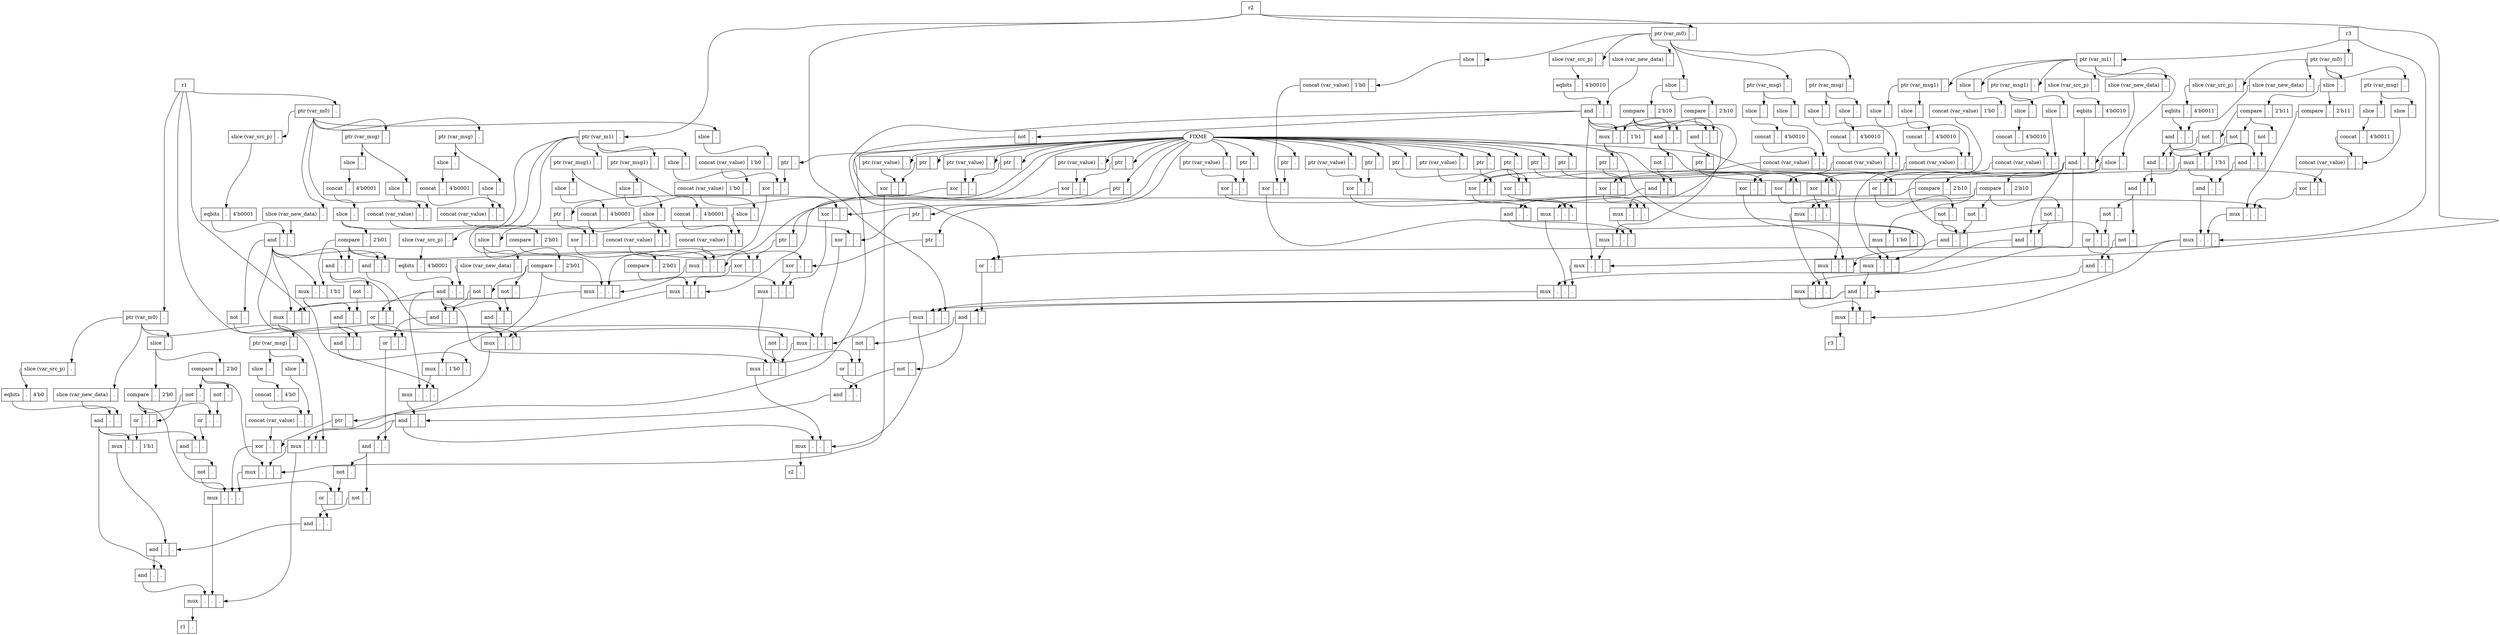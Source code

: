 digraph NoC {
N1 [label="<hd> r1", shape="record"]
N1:hd -> N311:f0
N311 [label="<hd> ptr (var_m0)|<f0> .", shape="record"]
N311:hd -> N342:f0
N342 [label="<hd> slice (var_src_p)|<f0> .", shape="record"]
N342:hd -> N343:f0
N343 [label="<hd> eqbits|<f0> .|<f1> 4'b0", shape="record"]
N343:hd -> N345:f0
N311:hd -> N338:f0
N338 [label="<hd> slice (var_new_data)|<f0> .", shape="record"]
N338:hd -> N345:f1
N345 [label="<hd> and|<f0> .|<f1> .", shape="record"]
N345:hd -> N384:f0
N311:hd -> N313:f0
N313 [label="<hd> slice|<f0> .", shape="record"]
N313:hd -> N333:f0
N333 [label="<hd> compare|<f0> .|<f1> 2'b0", shape="record"]
N333:hd -> N379:f0
N313:hd -> N316:f0
N316 [label="<hd> compare|<f0> .|<f1> 2'b0", shape="record"]
N316:hd -> N377:f0
N377 [label="<hd> not|<f0> .", shape="record"]
N377:hd -> N379:f1
N379 [label="<hd> or|<f0> .|<f1> .", shape="record"]
N379:hd -> N384:f1
N384 [label="<hd> mux|<f0> .|<f1> .|<f2> 1'b1", shape="record"]
N384:hd -> N387:f0
N66 [label="<hd> r2", shape="record"]
N66:hd -> N75:f0
N75 [label="<hd> ptr (var_m1)|<f0> .", shape="record"]
N75:hd -> N106:f0
N106 [label="<hd> slice (var_src_p)|<f0> .", shape="record"]
N106:hd -> N107:f0
N107 [label="<hd> eqbits|<f0> .|<f1> 4'b0001", shape="record"]
N107:hd -> N109:f0
N75:hd -> N102:f0
N102 [label="<hd> slice (var_new_data)|<f0> .", shape="record"]
N102:hd -> N109:f1
N109 [label="<hd> and|<f0> .|<f1> .", shape="record"]
N109:hd -> N296:f0
N75:hd -> N89:f0
N89 [label="<hd> slice|<f0> .", shape="record"]
N89:hd -> N98:f0
N98 [label="<hd> compare|<f0> .|<f1> 2'b01", shape="record"]
N98:hd -> N292:f0
N1:hd -> N19:f0
N19 [label="<hd> ptr (var_m0)|<f0> .", shape="record"]
N19:hd -> N58:f0
N58 [label="<hd> slice (var_src_p)|<f0> .", shape="record"]
N58:hd -> N59:f0
N59 [label="<hd> eqbits|<f0> .|<f1> 4'b0001", shape="record"]
N59:hd -> N61:f0
N19:hd -> N54:f0
N54 [label="<hd> slice (var_new_data)|<f0> .", shape="record"]
N54:hd -> N61:f1
N61 [label="<hd> and|<f0> .|<f1> .", shape="record"]
N61:hd -> N274:f0
N19:hd -> N32:f0
N32 [label="<hd> slice|<f0> .", shape="record"]
N32:hd -> N49:f0
N49 [label="<hd> compare|<f0> .|<f1> 2'b01", shape="record"]
N49:hd -> N274:f1
N274 [label="<hd> mux|<f0> .|<f1> .|<f2> 1'b1", shape="record"]
N274:hd -> N285:f0
N61:hd -> N256:f0
N49:hd -> N256:f1
N256 [label="<hd> and|<f0> .|<f1> .", shape="record"]
N256:hd -> N283:f0
N283 [label="<hd> not|<f0> .", shape="record"]
N283:hd -> N285:f1
N285 [label="<hd> and|<f0> .|<f1> .", shape="record"]
N285:hd -> N288:f0
N61:hd -> N279:f0
N279 [label="<hd> not|<f0> .", shape="record"]
N279:hd -> N288:f1
N288 [label="<hd> and|<f0> .|<f1> .", shape="record"]
N288:hd -> N292:f2
N292 [label="<hd> mux|<f0> .|<f1> 1'b0|<f2> .", shape="record"]
N292:hd -> N296:f1
N274:hd -> N296:f2
N296 [label="<hd> mux|<f0> .|<f1> .|<f2> .", shape="record"]
N296:hd -> N300:f0
N128 [label="<hd> r3", shape="record"]
N128:hd -> N131:f0
N131 [label="<hd> ptr (var_m1)|<f0> .", shape="record"]
N131:hd -> N146:f0
N146 [label="<hd> slice (var_src_p)|<f0> .", shape="record"]
N146:hd -> N147:f0
N147 [label="<hd> eqbits|<f0> .|<f1> 4'b0010", shape="record"]
N147:hd -> N149:f0
N131:hd -> N140:f0
N140 [label="<hd> slice (var_new_data)|<f0> .", shape="record"]
N140:hd -> N149:f1
N149 [label="<hd> and|<f0> .|<f1> .", shape="record"]
N149:hd -> N242:f0
N131:hd -> N133:f0
N133 [label="<hd> slice|<f0> .", shape="record"]
N133:hd -> N136:f0
N136 [label="<hd> compare|<f0> .|<f1> 2'b10", shape="record"]
N136:hd -> N239:f0
N66:hd -> N113:f0
N113 [label="<hd> ptr (var_m0)|<f0> .", shape="record"]
N113:hd -> N121:f0
N121 [label="<hd> slice (var_src_p)|<f0> .", shape="record"]
N121:hd -> N122:f0
N122 [label="<hd> eqbits|<f0> .|<f1> 4'b0010", shape="record"]
N122:hd -> N124:f0
N113:hd -> N116:f0
N116 [label="<hd> slice (var_new_data)|<f0> .", shape="record"]
N116:hd -> N124:f1
N124 [label="<hd> and|<f0> .|<f1> .", shape="record"]
N124:hd -> N222:f0
N113:hd -> N198:f0
N198 [label="<hd> slice|<f0> .", shape="record"]
N198:hd -> N201:f0
N201 [label="<hd> compare|<f0> .|<f1> 2'b10", shape="record"]
N201:hd -> N222:f1
N222 [label="<hd> mux|<f0> .|<f1> .|<f2> 1'b1", shape="record"]
N222:hd -> N232:f0
N124:hd -> N204:f0
N201:hd -> N204:f1
N204 [label="<hd> and|<f0> .|<f1> .", shape="record"]
N204:hd -> N230:f0
N230 [label="<hd> not|<f0> .", shape="record"]
N230:hd -> N232:f1
N232 [label="<hd> and|<f0> .|<f1> .", shape="record"]
N232:hd -> N235:f0
N124:hd -> N226:f0
N226 [label="<hd> not|<f0> .", shape="record"]
N226:hd -> N235:f1
N235 [label="<hd> and|<f0> .|<f1> .", shape="record"]
N235:hd -> N239:f2
N239 [label="<hd> mux|<f0> .|<f1> 1'b0|<f2> .", shape="record"]
N239:hd -> N242:f1
N222:hd -> N242:f2
N242 [label="<hd> mux|<f0> .|<f1> .|<f2> .", shape="record"]
N242:hd -> N247:f0
N128:hd -> N156:f0
N156 [label="<hd> ptr (var_m0)|<f0> .", shape="record"]
N156:hd -> N171:f0
N171 [label="<hd> slice (var_src_p)|<f0> .", shape="record"]
N171:hd -> N172:f0
N172 [label="<hd> eqbits|<f0> .|<f1> 4'b0011", shape="record"]
N172:hd -> N174:f0
N156:hd -> N166:f0
N166 [label="<hd> slice (var_new_data)|<f0> .", shape="record"]
N166:hd -> N174:f1
N174 [label="<hd> and|<f0> .|<f1> .", shape="record"]
N174:hd -> N188:f0
N156:hd -> N158:f0
N158 [label="<hd> slice|<f0> .", shape="record"]
N158:hd -> N161:f0
N161 [label="<hd> compare|<f0> .|<f1> 2'b11", shape="record"]
N161:hd -> N181:f0
N181 [label="<hd> not|<f0> .", shape="record"]
N181:hd -> N188:f1
N188 [label="<hd> mux|<f0> .|<f1> .|<f2> 1'b1", shape="record"]
N188:hd -> N190:f0
N174:hd -> N177:f0
N161:hd -> N163:f0
N163 [label="<hd> not|<f0> .", shape="record"]
N163:hd -> N177:f1
N177 [label="<hd> and|<f0> .|<f1> .", shape="record"]
N177:hd -> N190:f1
N190 [label="<hd> and|<f0> .|<f1> .", shape="record"]
N190:hd -> N214:f0
N214 [label="<hd> not|<f0> .", shape="record"]
N214:hd -> N217:f0
N149:hd -> N206:f0
N204:hd -> N206:f1
N206 [label="<hd> or|<f0> .|<f1> .", shape="record"]
N206:hd -> N208:f0
N208 [label="<hd> not|<f0> .", shape="record"]
N208:hd -> N210:f0
N190:hd -> N194:f0
N194 [label="<hd> not|<f0> .", shape="record"]
N194:hd -> N210:f1
N210 [label="<hd> or|<f0> .|<f1> .", shape="record"]
N210:hd -> N217:f1
N217 [label="<hd> and|<f0> .|<f1> .", shape="record"]
N217:hd -> N247:f1
N247 [label="<hd> and|<f0> .|<f1> .", shape="record"]
N247:hd -> N249:f0
N149:hd -> N150:f0
N136:hd -> N137:f0
N137 [label="<hd> not|<f0> .", shape="record"]
N137:hd -> N150:f1
N150 [label="<hd> and|<f0> .|<f1> .", shape="record"]
N150:hd -> N153:f0
N124:hd -> N153:f1
N153 [label="<hd> or|<f0> .|<f1> .", shape="record"]
N153:hd -> N249:f1
N249 [label="<hd> and|<f0> .|<f1> .", shape="record"]
N249:hd -> N266:f0
N266 [label="<hd> not|<f0> .", shape="record"]
N266:hd -> N269:f0
N109:hd -> N258:f0
N256:hd -> N258:f1
N258 [label="<hd> or|<f0> .|<f1> .", shape="record"]
N258:hd -> N260:f0
N260 [label="<hd> not|<f0> .", shape="record"]
N260:hd -> N262:f0
N249:hd -> N253:f0
N253 [label="<hd> not|<f0> .", shape="record"]
N253:hd -> N262:f1
N262 [label="<hd> or|<f0> .|<f1> .", shape="record"]
N262:hd -> N269:f1
N269 [label="<hd> and|<f0> .|<f1> .", shape="record"]
N269:hd -> N300:f1
N300 [label="<hd> and|<f0> .|<f1> .", shape="record"]
N300:hd -> N352:f0
N109:hd -> N347:f0
N98:hd -> N346:f0
N346 [label="<hd> not|<f0> .", shape="record"]
N346:hd -> N347:f1
N347 [label="<hd> and|<f0> .|<f1> .", shape="record"]
N347:hd -> N350:f0
N61:hd -> N350:f1
N350 [label="<hd> or|<f0> .|<f1> .", shape="record"]
N350:hd -> N352:f1
N352 [label="<hd> and|<f0> .|<f1> .", shape="record"]
N352:hd -> N370:f0
N370 [label="<hd> not|<f0> .", shape="record"]
N370:hd -> N373:f0
N345:hd -> N362:f0
N333:hd -> N360:f0
N316:hd -> N358:f0
N358 [label="<hd> not|<f0> .", shape="record"]
N358:hd -> N360:f1
N360 [label="<hd> or|<f0> .|<f1> .", shape="record"]
N360:hd -> N362:f1
N362 [label="<hd> and|<f0> .|<f1> .", shape="record"]
N362:hd -> N364:f0
N364 [label="<hd> not|<f0> .", shape="record"]
N364:hd -> N366:f0
N352:hd -> N356:f0
N356 [label="<hd> not|<f0> .", shape="record"]
N356:hd -> N366:f1
N366 [label="<hd> or|<f0> .|<f1> .", shape="record"]
N366:hd -> N373:f1
N373 [label="<hd> and|<f0> .|<f1> .", shape="record"]
N373:hd -> N387:f1
N387 [label="<hd> and|<f0> .|<f1> .", shape="record"]
N387:hd -> N388:f0
N345:hd -> N388:f1
N388 [label="<hd> and|<f0> .|<f1> .", shape="record"]
N388:hd -> N391:f0
N333:hd -> N335:f0
N311:hd -> N321:f0
N321 [label="<hd> ptr (var_msg)|<f0> .", shape="record"]
N321:hd -> N325:f0
N325 [label="<hd> slice|<f0> .", shape="record"]
N325:hd -> N326:f0
N326 [label="<hd> concat|<f0> .|<f1> 4'b0", shape="record"]
N326:hd -> N328:f0
N321:hd -> N322:f0
N322 [label="<hd> slice|<f0> .", shape="record"]
N322:hd -> N328:f1
N328 [label="<hd> concat (var_value)|<f0> .|<f1> .", shape="record"]
N328:hd -> N329:f0
FIXME:out -> N320:f0
N320 [label="<hd> ptr|<f0> .", shape="record"]
N320:hd -> N329:f1
N329 [label="<hd> xor|<f0> .|<f1> .", shape="record"]
N329:hd -> N335:f1
N316:hd -> N318:f0
N300:hd -> N302:f0
N109:hd -> N110:f0
N98:hd -> N99:f0
N99 [label="<hd> not|<f0> .", shape="record"]
N99:hd -> N110:f1
N110 [label="<hd> and|<f0> .|<f1> .", shape="record"]
N110:hd -> N112:f0
N89:hd -> N92:f0
N92 [label="<hd> compare|<f0> .|<f1> 2'b01", shape="record"]
N92:hd -> N94:f0
N75:hd -> N76:f0
N76 [label="<hd> ptr (var_msg1)|<f0> .", shape="record"]
N76:hd -> N81:f0
N81 [label="<hd> slice|<f0> .", shape="record"]
N81:hd -> N82:f0
N82 [label="<hd> concat|<f0> .|<f1> 4'b0001", shape="record"]
N82:hd -> N84:f0
N76:hd -> N77:f0
N77 [label="<hd> slice|<f0> .", shape="record"]
N77:hd -> N84:f1
N84 [label="<hd> concat (var_value)|<f0> .|<f1> .", shape="record"]
N84:hd -> N85:f0
FIXME:out -> N74:f0
N74 [label="<hd> ptr|<f0> .", shape="record"]
N74:hd -> N85:f1
N85 [label="<hd> xor|<f0> .|<f1> .", shape="record"]
N85:hd -> N94:f1
FIXME:out -> N71:f0
N71 [label="<hd> ptr (var_value)|<f0> .", shape="record"]
N71:hd -> N72:f0
FIXME:out -> N65:f0
N65 [label="<hd> ptr|<f0> .", shape="record"]
N65:hd -> N72:f1
N72 [label="<hd> xor|<f0> .|<f1> .", shape="record"]
N72:hd -> N94:f2
N94 [label="<hd> mux|<f0> .|<f1> .|<f2> .", shape="record"]
N94:hd -> N112:f1
N61:hd -> N63:f0
N49:hd -> N51:f0
N19:hd -> N41:f0
N41 [label="<hd> slice|<f0> .", shape="record"]
N41:hd -> N44:f1
N44 [label="<hd> concat (var_value)|<f0> 1'b0|<f1> .", shape="record"]
N44:hd -> N45:f0
FIXME:out -> N39:f0
N39 [label="<hd> ptr|<f0> .", shape="record"]
N39:hd -> N45:f1
N45 [label="<hd> xor|<f0> .|<f1> .", shape="record"]
N45:hd -> N51:f1
N32:hd -> N35:f0
N35 [label="<hd> compare|<f0> .|<f1> 2'b01", shape="record"]
N35:hd -> N37:f0
N19:hd -> N20:f0
N20 [label="<hd> ptr (var_msg)|<f0> .", shape="record"]
N20:hd -> N24:f0
N24 [label="<hd> slice|<f0> .", shape="record"]
N24:hd -> N25:f0
N25 [label="<hd> concat|<f0> .|<f1> 4'b0001", shape="record"]
N25:hd -> N27:f0
N20:hd -> N21:f0
N21 [label="<hd> slice|<f0> .", shape="record"]
N21:hd -> N27:f1
N27 [label="<hd> concat (var_value)|<f0> .|<f1> .", shape="record"]
N27:hd -> N28:f0
FIXME:out -> N18:f0
N18 [label="<hd> ptr|<f0> .", shape="record"]
N18:hd -> N28:f1
N28 [label="<hd> xor|<f0> .|<f1> .", shape="record"]
N28:hd -> N37:f1
FIXME:out -> N15:f0
N15 [label="<hd> ptr (var_value)|<f0> .", shape="record"]
N15:hd -> N16:f0
FIXME:out -> N12:f0
N12 [label="<hd> ptr|<f0> .", shape="record"]
N12:hd -> N16:f1
N16 [label="<hd> xor|<f0> .|<f1> .", shape="record"]
N16:hd -> N37:f2
N37 [label="<hd> mux|<f0> .|<f1> .|<f2> .", shape="record"]
N37:hd -> N51:f2
N51 [label="<hd> mux|<f0> .|<f1> .|<f2> .", shape="record"]
N51:hd -> N63:f1
N1:hd -> N63:f2
N63 [label="<hd> mux|<f0> .|<f1> .|<f2> .", shape="record"]
N63:hd -> N112:f2
N112 [label="<hd> mux|<f0> .|<f1> .|<f2> .", shape="record"]
N112:hd -> N302:f1
N1:hd -> N302:f2
N302 [label="<hd> mux|<f0> .|<f1> .|<f2> .", shape="record"]
N302:hd -> N318:f1
FIXME:out -> N307:f0
N307 [label="<hd> ptr (var_value)|<f0> .", shape="record"]
N307:hd -> N308:f0
FIXME:out -> N304:f0
N304 [label="<hd> ptr|<f0> .", shape="record"]
N304:hd -> N308:f1
N308 [label="<hd> xor|<f0> .|<f1> .", shape="record"]
N308:hd -> N318:f2
N318 [label="<hd> mux|<f0> .|<f1> .|<f2> .", shape="record"]
N318:hd -> N335:f2
N335 [label="<hd> mux|<f0> .|<f1> .|<f2> .", shape="record"]
N335:hd -> N391:f1
N302:hd -> N391:f2
N391 [label="<hd> mux|<f0> .|<f1> .|<f2> .", shape="record"]
N391:hd -> r1:f0
r1 [label="<hd> r1|<f0> .", shape="record"]
N300:hd -> N499:f0
N109:hd -> N493:f0
N98:hd -> N491:f0
N75:hd -> N482:f0
N482 [label="<hd> ptr (var_msg1)|<f0> .", shape="record"]
N482:hd -> N485:f0
N485 [label="<hd> slice|<f0> .", shape="record"]
N485:hd -> N486:f0
N486 [label="<hd> concat|<f0> .|<f1> 4'b0001", shape="record"]
N486:hd -> N488:f0
N482:hd -> N483:f0
N483 [label="<hd> slice|<f0> .", shape="record"]
N483:hd -> N488:f1
N488 [label="<hd> concat (var_value)|<f0> .|<f1> .", shape="record"]
N488:hd -> N489:f0
FIXME:out -> N481:f0
N481 [label="<hd> ptr|<f0> .", shape="record"]
N481:hd -> N489:f1
N489 [label="<hd> xor|<f0> .|<f1> .", shape="record"]
N489:hd -> N491:f1
N75:hd -> N474:f0
N474 [label="<hd> slice|<f0> .", shape="record"]
N474:hd -> N477:f1
N477 [label="<hd> concat (var_value)|<f0> 1'b0|<f1> .", shape="record"]
N477:hd -> N479:f0
FIXME:out -> N472:f0
N472 [label="<hd> ptr|<f0> .", shape="record"]
N472:hd -> N479:f1
N479 [label="<hd> xor|<f0> .|<f1> .", shape="record"]
N479:hd -> N491:f2
N491 [label="<hd> mux|<f0> .|<f1> .|<f2> .", shape="record"]
N491:hd -> N493:f1
N61:hd -> N468:f0
N49:hd -> N468:f1
N468 [label="<hd> and|<f0> .|<f1> .", shape="record"]
N468:hd -> N470:f0
N19:hd -> N460:f0
N460 [label="<hd> ptr (var_msg)|<f0> .", shape="record"]
N460:hd -> N463:f0
N463 [label="<hd> slice|<f0> .", shape="record"]
N463:hd -> N464:f0
N464 [label="<hd> concat|<f0> .|<f1> 4'b0001", shape="record"]
N464:hd -> N466:f0
N460:hd -> N461:f0
N461 [label="<hd> slice|<f0> .", shape="record"]
N461:hd -> N466:f1
N466 [label="<hd> concat (var_value)|<f0> .|<f1> .", shape="record"]
N466:hd -> N467:f0
FIXME:out -> N459:f0
N459 [label="<hd> ptr|<f0> .", shape="record"]
N459:hd -> N467:f1
N467 [label="<hd> xor|<f0> .|<f1> .", shape="record"]
N467:hd -> N470:f1
N247:hd -> N457:f0
N149:hd -> N453:f0
N136:hd -> N452:f0
N452 [label="<hd> not|<f0> .", shape="record"]
N452:hd -> N453:f1
N453 [label="<hd> and|<f0> .|<f1> .", shape="record"]
N453:hd -> N455:f0
N133:hd -> N449:f0
N449 [label="<hd> compare|<f0> .|<f1> 2'b10", shape="record"]
N449:hd -> N451:f0
N131:hd -> N438:f0
N438 [label="<hd> ptr (var_msg1)|<f0> .", shape="record"]
N438:hd -> N441:f0
N441 [label="<hd> slice|<f0> .", shape="record"]
N441:hd -> N442:f0
N442 [label="<hd> concat|<f0> .|<f1> 4'b0010", shape="record"]
N442:hd -> N444:f0
N438:hd -> N439:f0
N439 [label="<hd> slice|<f0> .", shape="record"]
N439:hd -> N444:f1
N444 [label="<hd> concat (var_value)|<f0> .|<f1> .", shape="record"]
N444:hd -> N445:f0
FIXME:out -> N437:f0
N437 [label="<hd> ptr|<f0> .", shape="record"]
N437:hd -> N445:f1
N445 [label="<hd> xor|<f0> .|<f1> .", shape="record"]
N445:hd -> N451:f1
FIXME:out -> N434:f0
N434 [label="<hd> ptr (var_value)|<f0> .", shape="record"]
N434:hd -> N435:f0
FIXME:out -> N431:f0
N431 [label="<hd> ptr|<f0> .", shape="record"]
N431:hd -> N435:f1
N435 [label="<hd> xor|<f0> .|<f1> .", shape="record"]
N435:hd -> N451:f2
N451 [label="<hd> mux|<f0> .|<f1> .|<f2> .", shape="record"]
N451:hd -> N455:f1
N124:hd -> N429:f0
N201:hd -> N427:f0
N113:hd -> N421:f0
N421 [label="<hd> slice|<f0> .", shape="record"]
N421:hd -> N424:f1
N424 [label="<hd> concat (var_value)|<f0> 1'b0|<f1> .", shape="record"]
N424:hd -> N425:f0
FIXME:out -> N419:f0
N419 [label="<hd> ptr|<f0> .", shape="record"]
N419:hd -> N425:f1
N425 [label="<hd> xor|<f0> .|<f1> .", shape="record"]
N425:hd -> N427:f1
N198:hd -> N415:f0
N415 [label="<hd> compare|<f0> .|<f1> 2'b10", shape="record"]
N415:hd -> N417:f0
N113:hd -> N404:f0
N404 [label="<hd> ptr (var_msg)|<f0> .", shape="record"]
N404:hd -> N407:f0
N407 [label="<hd> slice|<f0> .", shape="record"]
N407:hd -> N408:f0
N408 [label="<hd> concat|<f0> .|<f1> 4'b0010", shape="record"]
N408:hd -> N410:f0
N404:hd -> N405:f0
N405 [label="<hd> slice|<f0> .", shape="record"]
N405:hd -> N410:f1
N410 [label="<hd> concat (var_value)|<f0> .|<f1> .", shape="record"]
N410:hd -> N411:f0
FIXME:out -> N403:f0
N403 [label="<hd> ptr|<f0> .", shape="record"]
N403:hd -> N411:f1
N411 [label="<hd> xor|<f0> .|<f1> .", shape="record"]
N411:hd -> N417:f1
FIXME:out -> N400:f0
N400 [label="<hd> ptr (var_value)|<f0> .", shape="record"]
N400:hd -> N401:f0
FIXME:out -> N397:f0
N397 [label="<hd> ptr|<f0> .", shape="record"]
N397:hd -> N401:f1
N401 [label="<hd> xor|<f0> .|<f1> .", shape="record"]
N401:hd -> N417:f2
N417 [label="<hd> mux|<f0> .|<f1> .|<f2> .", shape="record"]
N417:hd -> N427:f2
N427 [label="<hd> mux|<f0> .|<f1> .|<f2> .", shape="record"]
N427:hd -> N429:f1
N66:hd -> N429:f2
N429 [label="<hd> mux|<f0> .|<f1> .|<f2> .", shape="record"]
N429:hd -> N455:f2
N455 [label="<hd> mux|<f0> .|<f1> .|<f2> .", shape="record"]
N455:hd -> N457:f1
N66:hd -> N457:f2
N457 [label="<hd> mux|<f0> .|<f1> .|<f2> .", shape="record"]
N457:hd -> N470:f2
N470 [label="<hd> mux|<f0> .|<f1> .|<f2> .", shape="record"]
N470:hd -> N493:f2
N493 [label="<hd> mux|<f0> .|<f1> .|<f2> .", shape="record"]
N493:hd -> N499:f1
N457:hd -> N499:f2
N499 [label="<hd> mux|<f0> .|<f1> .|<f2> .", shape="record"]
N499:hd -> r2:f0
r2 [label="<hd> r2|<f0> .", shape="record"]
N247:hd -> N574:f0
N149:hd -> N563:f0
N136:hd -> N561:f0
N131:hd -> N552:f0
N552 [label="<hd> ptr (var_msg1)|<f0> .", shape="record"]
N552:hd -> N555:f0
N555 [label="<hd> slice|<f0> .", shape="record"]
N555:hd -> N556:f0
N556 [label="<hd> concat|<f0> .|<f1> 4'b0010", shape="record"]
N556:hd -> N558:f0
N552:hd -> N553:f0
N553 [label="<hd> slice|<f0> .", shape="record"]
N553:hd -> N558:f1
N558 [label="<hd> concat (var_value)|<f0> .|<f1> .", shape="record"]
N558:hd -> N559:f0
FIXME:out -> N551:f0
N551 [label="<hd> ptr|<f0> .", shape="record"]
N551:hd -> N559:f1
N559 [label="<hd> xor|<f0> .|<f1> .", shape="record"]
N559:hd -> N561:f1
N131:hd -> N544:f0
N544 [label="<hd> slice|<f0> .", shape="record"]
N544:hd -> N547:f1
N547 [label="<hd> concat (var_value)|<f0> 1'b0|<f1> .", shape="record"]
N547:hd -> N549:f0
FIXME:out -> N542:f0
N542 [label="<hd> ptr|<f0> .", shape="record"]
N542:hd -> N549:f1
N549 [label="<hd> xor|<f0> .|<f1> .", shape="record"]
N549:hd -> N561:f2
N561 [label="<hd> mux|<f0> .|<f1> .|<f2> .", shape="record"]
N561:hd -> N563:f1
N124:hd -> N538:f0
N201:hd -> N538:f1
N538 [label="<hd> and|<f0> .|<f1> .", shape="record"]
N538:hd -> N540:f0
N113:hd -> N530:f0
N530 [label="<hd> ptr (var_msg)|<f0> .", shape="record"]
N530:hd -> N533:f0
N533 [label="<hd> slice|<f0> .", shape="record"]
N533:hd -> N534:f0
N534 [label="<hd> concat|<f0> .|<f1> 4'b0010", shape="record"]
N534:hd -> N536:f0
N530:hd -> N531:f0
N531 [label="<hd> slice|<f0> .", shape="record"]
N531:hd -> N536:f1
N536 [label="<hd> concat (var_value)|<f0> .|<f1> .", shape="record"]
N536:hd -> N537:f0
FIXME:out -> N529:f0
N529 [label="<hd> ptr|<f0> .", shape="record"]
N529:hd -> N537:f1
N537 [label="<hd> xor|<f0> .|<f1> .", shape="record"]
N537:hd -> N540:f1
N188:hd -> N525:f0
N174:hd -> N524:f0
N161:hd -> N523:f0
N523 [label="<hd> not|<f0> .", shape="record"]
N523:hd -> N524:f1
N524 [label="<hd> and|<f0> .|<f1> .", shape="record"]
N524:hd -> N525:f1
N525 [label="<hd> and|<f0> .|<f1> .", shape="record"]
N525:hd -> N527:f0
N158:hd -> N520:f0
N520 [label="<hd> compare|<f0> .|<f1> 2'b11", shape="record"]
N520:hd -> N522:f0
N156:hd -> N509:f0
N509 [label="<hd> ptr (var_msg)|<f0> .", shape="record"]
N509:hd -> N512:f0
N512 [label="<hd> slice|<f0> .", shape="record"]
N512:hd -> N513:f0
N513 [label="<hd> concat|<f0> .|<f1> 4'b0011", shape="record"]
N513:hd -> N515:f0
N509:hd -> N510:f0
N510 [label="<hd> slice|<f0> .", shape="record"]
N510:hd -> N515:f1
N515 [label="<hd> concat (var_value)|<f0> .|<f1> .", shape="record"]
N515:hd -> N516:f0
FIXME:out -> N508:f0
N508 [label="<hd> ptr|<f0> .", shape="record"]
N508:hd -> N516:f1
N516 [label="<hd> xor|<f0> .|<f1> .", shape="record"]
N516:hd -> N522:f1
FIXME:out -> N505:f0
N505 [label="<hd> ptr (var_value)|<f0> .", shape="record"]
N505:hd -> N506:f0
FIXME:out -> N502:f0
N502 [label="<hd> ptr|<f0> .", shape="record"]
N502:hd -> N506:f1
N506 [label="<hd> xor|<f0> .|<f1> .", shape="record"]
N506:hd -> N522:f2
N522 [label="<hd> mux|<f0> .|<f1> .|<f2> .", shape="record"]
N522:hd -> N527:f1
N128:hd -> N527:f2
N527 [label="<hd> mux|<f0> .|<f1> .|<f2> .", shape="record"]
N527:hd -> N540:f2
N540 [label="<hd> mux|<f0> .|<f1> .|<f2> .", shape="record"]
N540:hd -> N563:f2
N563 [label="<hd> mux|<f0> .|<f1> .|<f2> .", shape="record"]
N563:hd -> N574:f1
N527:hd -> N574:f2
N574 [label="<hd> mux|<f0> .|<f1> .|<f2> .", shape="record"]
N574:hd -> r3:f0
r3 [label="<hd> r3|<f0> .", shape="record"]
}
